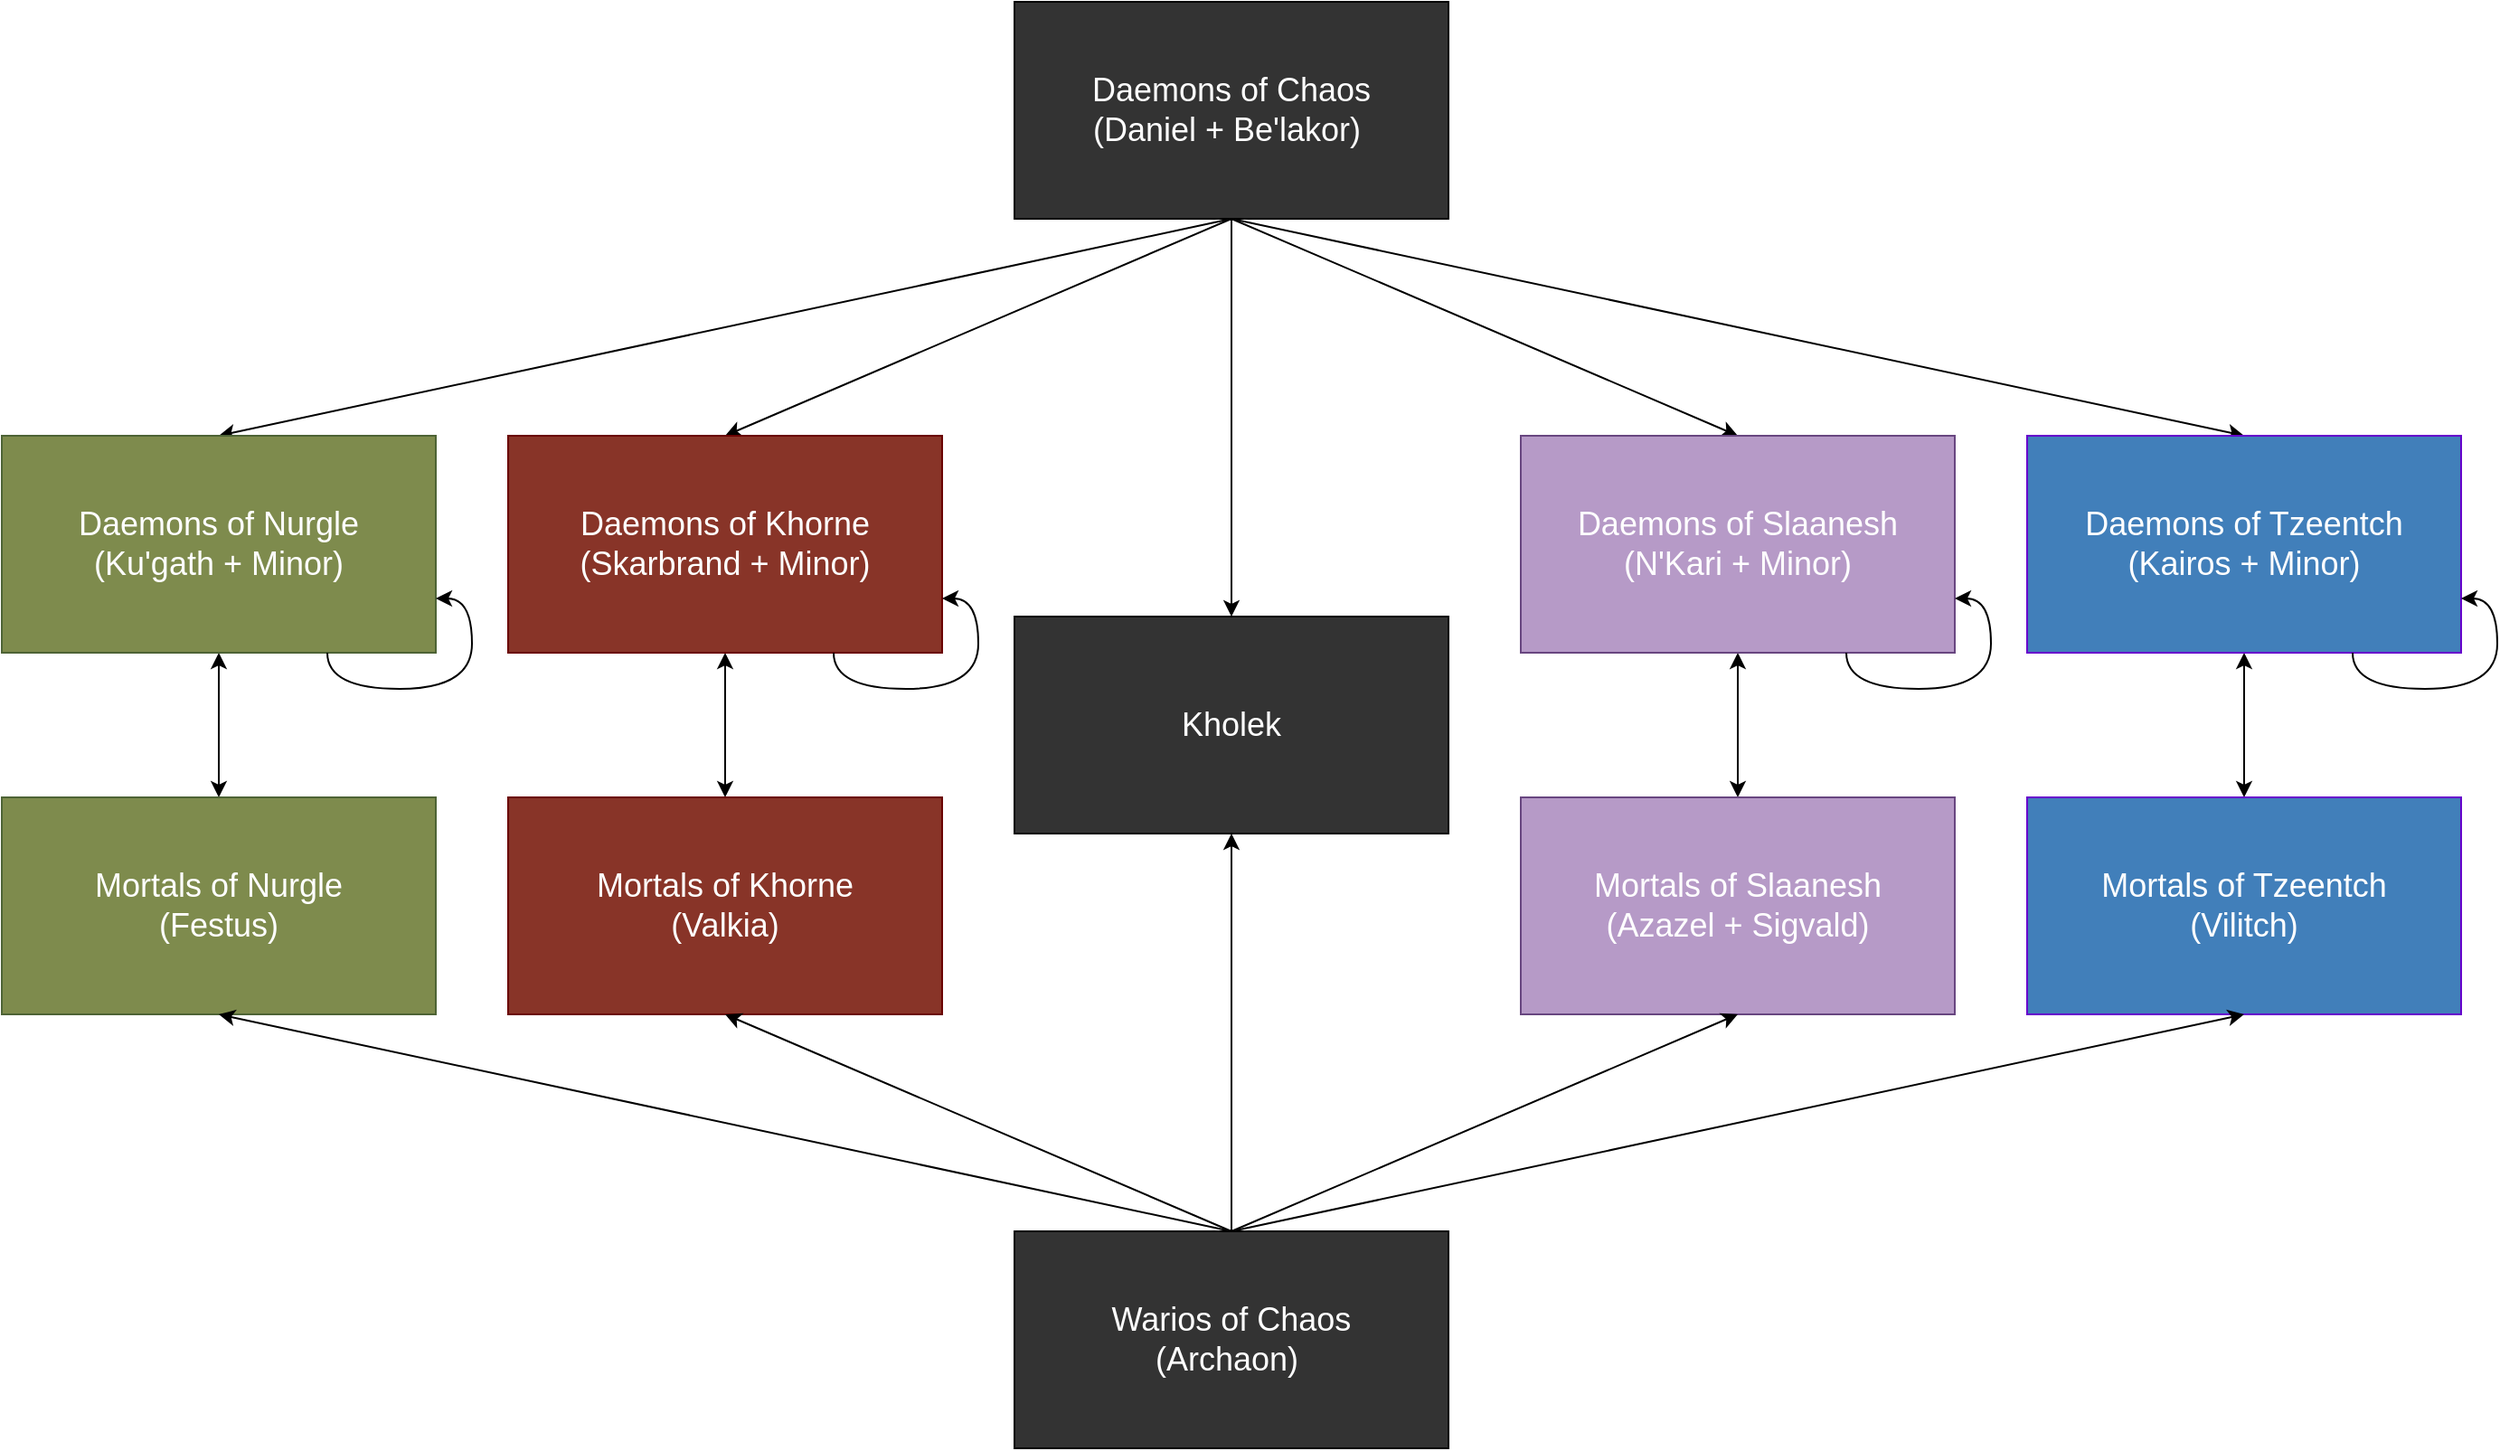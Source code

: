 <mxfile version="20.2.2" type="device"><diagram id="JctVehFRdExAk5i-rkwW" name="Page-1"><mxGraphModel dx="2062" dy="1065" grid="1" gridSize="10" guides="1" tooltips="1" connect="1" arrows="1" fold="1" page="1" pageScale="1" pageWidth="850" pageHeight="1100" math="0" shadow="0"><root><mxCell id="0"/><mxCell id="1" parent="0"/><mxCell id="x9UUl8kFZZM7X3ct3Elm-9" style="edgeStyle=none;rounded=0;orthogonalLoop=1;jettySize=auto;html=1;exitX=0.5;exitY=1;exitDx=0;exitDy=0;entryX=0.5;entryY=0;entryDx=0;entryDy=0;fontSize=18;fontColor=#FFFFFF;" edge="1" parent="1" source="x9UUl8kFZZM7X3ct3Elm-1" target="x9UUl8kFZZM7X3ct3Elm-2"><mxGeometry relative="1" as="geometry"/></mxCell><mxCell id="x9UUl8kFZZM7X3ct3Elm-10" style="edgeStyle=none;rounded=0;orthogonalLoop=1;jettySize=auto;html=1;exitX=0.5;exitY=1;exitDx=0;exitDy=0;entryX=0.5;entryY=0;entryDx=0;entryDy=0;fontSize=18;fontColor=#FFFFFF;" edge="1" parent="1" source="x9UUl8kFZZM7X3ct3Elm-1" target="x9UUl8kFZZM7X3ct3Elm-3"><mxGeometry relative="1" as="geometry"/></mxCell><mxCell id="x9UUl8kFZZM7X3ct3Elm-11" style="edgeStyle=none;rounded=0;orthogonalLoop=1;jettySize=auto;html=1;exitX=0.5;exitY=1;exitDx=0;exitDy=0;entryX=0.5;entryY=0;entryDx=0;entryDy=0;fontSize=18;fontColor=#FFFFFF;" edge="1" parent="1" source="x9UUl8kFZZM7X3ct3Elm-1" target="x9UUl8kFZZM7X3ct3Elm-5"><mxGeometry relative="1" as="geometry"/></mxCell><mxCell id="x9UUl8kFZZM7X3ct3Elm-12" style="edgeStyle=none;rounded=0;orthogonalLoop=1;jettySize=auto;html=1;exitX=0.5;exitY=1;exitDx=0;exitDy=0;entryX=0.5;entryY=0;entryDx=0;entryDy=0;fontSize=18;fontColor=#FFFFFF;" edge="1" parent="1" source="x9UUl8kFZZM7X3ct3Elm-1" target="x9UUl8kFZZM7X3ct3Elm-6"><mxGeometry relative="1" as="geometry"/></mxCell><mxCell id="x9UUl8kFZZM7X3ct3Elm-32" style="edgeStyle=none;rounded=0;orthogonalLoop=1;jettySize=auto;html=1;exitX=0.5;exitY=1;exitDx=0;exitDy=0;entryX=0.5;entryY=0;entryDx=0;entryDy=0;fontSize=18;fontColor=#FFFFFF;" edge="1" parent="1" source="x9UUl8kFZZM7X3ct3Elm-1" target="x9UUl8kFZZM7X3ct3Elm-24"><mxGeometry relative="1" as="geometry"/></mxCell><mxCell id="x9UUl8kFZZM7X3ct3Elm-1" value="&lt;font style=&quot;font-size: 18px;&quot; color=&quot;#ffffff&quot;&gt;Daemons of Chaos&lt;br&gt;(Daniel + Be'lakor)&amp;nbsp;&lt;br&gt;&lt;/font&gt;" style="rounded=0;whiteSpace=wrap;html=1;fillColor=#333333;" vertex="1" parent="1"><mxGeometry x="600" y="120" width="240" height="120" as="geometry"/></mxCell><mxCell id="x9UUl8kFZZM7X3ct3Elm-28" style="edgeStyle=none;rounded=0;orthogonalLoop=1;jettySize=auto;html=1;exitX=0.5;exitY=1;exitDx=0;exitDy=0;fontSize=18;fontColor=#FFFFFF;startArrow=classic;startFill=1;" edge="1" parent="1" source="x9UUl8kFZZM7X3ct3Elm-2" target="x9UUl8kFZZM7X3ct3Elm-20"><mxGeometry relative="1" as="geometry"/></mxCell><mxCell id="x9UUl8kFZZM7X3ct3Elm-2" value="&lt;font color=&quot;#ffffff&quot; style=&quot;&quot;&gt;&lt;span style=&quot;font-size: 18px;&quot;&gt;Daemons of Nurgle&lt;/span&gt;&lt;br&gt;&lt;span style=&quot;font-size: 18px;&quot;&gt;(Ku'gath + Minor&lt;/span&gt;&lt;span style=&quot;font-size: 18px;&quot;&gt;)&lt;/span&gt;&lt;br&gt;&lt;/font&gt;" style="rounded=0;whiteSpace=wrap;html=1;fillColor=#7E8B4D;strokeColor=#4D6335;" vertex="1" parent="1"><mxGeometry x="40" y="360" width="240" height="120" as="geometry"/></mxCell><mxCell id="x9UUl8kFZZM7X3ct3Elm-29" style="edgeStyle=none;rounded=0;orthogonalLoop=1;jettySize=auto;html=1;exitX=0.5;exitY=1;exitDx=0;exitDy=0;entryX=0.5;entryY=0;entryDx=0;entryDy=0;fontSize=18;fontColor=#FFFFFF;startArrow=classic;startFill=1;" edge="1" parent="1" source="x9UUl8kFZZM7X3ct3Elm-3" target="x9UUl8kFZZM7X3ct3Elm-21"><mxGeometry relative="1" as="geometry"/></mxCell><mxCell id="x9UUl8kFZZM7X3ct3Elm-3" value="&lt;font color=&quot;#ffffff&quot; style=&quot;&quot;&gt;&lt;span style=&quot;font-size: 18px;&quot;&gt;Daemons of Khorne&lt;/span&gt;&lt;br&gt;&lt;span style=&quot;font-size: 18px;&quot;&gt;(Skarbrand&amp;nbsp;+ Minor)&lt;/span&gt;&lt;br&gt;&lt;/font&gt;" style="rounded=0;whiteSpace=wrap;html=1;strokeColor=#6a0001;fillColor=#883428;" vertex="1" parent="1"><mxGeometry x="320" y="360" width="240" height="120" as="geometry"/></mxCell><mxCell id="x9UUl8kFZZM7X3ct3Elm-30" style="edgeStyle=none;rounded=0;orthogonalLoop=1;jettySize=auto;html=1;exitX=0.5;exitY=1;exitDx=0;exitDy=0;entryX=0.5;entryY=0;entryDx=0;entryDy=0;fontSize=18;fontColor=#FFFFFF;endArrow=classic;endFill=1;startArrow=classic;startFill=1;" edge="1" parent="1" source="x9UUl8kFZZM7X3ct3Elm-5" target="x9UUl8kFZZM7X3ct3Elm-22"><mxGeometry relative="1" as="geometry"/></mxCell><mxCell id="x9UUl8kFZZM7X3ct3Elm-5" value="&lt;font color=&quot;#ffffff&quot; style=&quot;font-size: 18px;&quot;&gt;Daemons of Slaanesh&lt;br&gt;&lt;/font&gt;&lt;span style=&quot;color: rgb(255, 255, 255); font-size: 18px;&quot;&gt;(N'Kari + Minor&lt;/span&gt;&lt;span style=&quot;color: rgb(255, 255, 255); font-size: 18px;&quot;&gt;)&lt;/span&gt;&lt;font color=&quot;#ffffff&quot; style=&quot;font-size: 18px;&quot;&gt;&lt;br&gt;&lt;/font&gt;" style="rounded=0;whiteSpace=wrap;html=1;fillColor=#B69AC7;strokeColor=#684680;" vertex="1" parent="1"><mxGeometry x="880" y="360" width="240" height="120" as="geometry"/></mxCell><mxCell id="x9UUl8kFZZM7X3ct3Elm-31" style="edgeStyle=none;rounded=0;orthogonalLoop=1;jettySize=auto;html=1;exitX=0.5;exitY=1;exitDx=0;exitDy=0;entryX=0.5;entryY=0;entryDx=0;entryDy=0;fontSize=18;fontColor=#FFFFFF;startArrow=classic;startFill=1;" edge="1" parent="1" source="x9UUl8kFZZM7X3ct3Elm-6" target="x9UUl8kFZZM7X3ct3Elm-23"><mxGeometry relative="1" as="geometry"/></mxCell><mxCell id="x9UUl8kFZZM7X3ct3Elm-6" value="&lt;font color=&quot;#ffffff&quot; style=&quot;font-size: 18px;&quot;&gt;Daemons of Tzeentch&lt;br&gt;&lt;/font&gt;&lt;span style=&quot;color: rgb(255, 255, 255); font-size: 18px;&quot;&gt;(Kairos + Minor&lt;/span&gt;&lt;span style=&quot;color: rgb(255, 255, 255); font-size: 18px;&quot;&gt;)&lt;/span&gt;&lt;font color=&quot;#ffffff&quot; style=&quot;font-size: 18px;&quot;&gt;&lt;br&gt;&lt;/font&gt;" style="rounded=0;whiteSpace=wrap;html=1;fillColor=#417FBA;strokeColor=#6600CC;" vertex="1" parent="1"><mxGeometry x="1160" y="360" width="240" height="120" as="geometry"/></mxCell><mxCell id="x9UUl8kFZZM7X3ct3Elm-13" style="edgeStyle=orthogonalEdgeStyle;curved=1;rounded=0;orthogonalLoop=1;jettySize=auto;html=1;exitX=0.75;exitY=1;exitDx=0;exitDy=0;entryX=1;entryY=0.75;entryDx=0;entryDy=0;fontSize=18;fontColor=#FFFFFF;" edge="1" parent="1" source="x9UUl8kFZZM7X3ct3Elm-2" target="x9UUl8kFZZM7X3ct3Elm-2"><mxGeometry relative="1" as="geometry"/></mxCell><mxCell id="x9UUl8kFZZM7X3ct3Elm-15" style="edgeStyle=orthogonalEdgeStyle;curved=1;rounded=0;orthogonalLoop=1;jettySize=auto;html=1;exitX=0.75;exitY=1;exitDx=0;exitDy=0;entryX=1;entryY=0.75;entryDx=0;entryDy=0;fontSize=18;fontColor=#FFFFFF;" edge="1" parent="1" source="x9UUl8kFZZM7X3ct3Elm-3" target="x9UUl8kFZZM7X3ct3Elm-3"><mxGeometry relative="1" as="geometry"/></mxCell><mxCell id="x9UUl8kFZZM7X3ct3Elm-17" style="edgeStyle=orthogonalEdgeStyle;curved=1;rounded=0;orthogonalLoop=1;jettySize=auto;html=1;exitX=0.75;exitY=1;exitDx=0;exitDy=0;entryX=1;entryY=0.75;entryDx=0;entryDy=0;fontSize=18;fontColor=#FFFFFF;" edge="1" parent="1" source="x9UUl8kFZZM7X3ct3Elm-5" target="x9UUl8kFZZM7X3ct3Elm-5"><mxGeometry relative="1" as="geometry"/></mxCell><mxCell id="x9UUl8kFZZM7X3ct3Elm-18" style="edgeStyle=orthogonalEdgeStyle;curved=1;rounded=0;orthogonalLoop=1;jettySize=auto;html=1;exitX=0.75;exitY=1;exitDx=0;exitDy=0;entryX=1;entryY=0.75;entryDx=0;entryDy=0;fontSize=18;fontColor=#FFFFFF;" edge="1" parent="1" source="x9UUl8kFZZM7X3ct3Elm-6" target="x9UUl8kFZZM7X3ct3Elm-6"><mxGeometry relative="1" as="geometry"/></mxCell><mxCell id="x9UUl8kFZZM7X3ct3Elm-20" value="&lt;font color=&quot;#ffffff&quot; style=&quot;&quot;&gt;&lt;span style=&quot;font-size: 18px;&quot;&gt;Mortals of Nurgle&lt;/span&gt;&lt;br&gt;&lt;span style=&quot;font-size: 18px;&quot;&gt;(Festus&lt;/span&gt;&lt;span style=&quot;font-size: 18px;&quot;&gt;)&lt;/span&gt;&lt;br&gt;&lt;/font&gt;" style="rounded=0;whiteSpace=wrap;html=1;fillColor=#7E8B4D;strokeColor=#4D6335;" vertex="1" parent="1"><mxGeometry x="40" y="560" width="240" height="120" as="geometry"/></mxCell><mxCell id="x9UUl8kFZZM7X3ct3Elm-21" value="&lt;span style=&quot;color: rgb(255, 255, 255); font-size: 18px;&quot;&gt;Mortals&amp;nbsp;&lt;/span&gt;&lt;font color=&quot;#ffffff&quot; style=&quot;&quot;&gt;&lt;span style=&quot;font-size: 18px;&quot;&gt;of Khorne&lt;/span&gt;&lt;br&gt;&lt;span style=&quot;font-size: 18px;&quot;&gt;(Valkia)&lt;/span&gt;&lt;br&gt;&lt;/font&gt;" style="rounded=0;whiteSpace=wrap;html=1;strokeColor=#6a0001;fillColor=#883428;" vertex="1" parent="1"><mxGeometry x="320" y="560" width="240" height="120" as="geometry"/></mxCell><mxCell id="x9UUl8kFZZM7X3ct3Elm-22" value="&lt;span style=&quot;color: rgb(255, 255, 255); font-size: 18px;&quot;&gt;Mortals&amp;nbsp;&lt;/span&gt;&lt;font color=&quot;#ffffff&quot; style=&quot;font-size: 18px;&quot;&gt;of Slaanesh&lt;br&gt;&lt;/font&gt;&lt;span style=&quot;color: rgb(255, 255, 255); font-size: 18px;&quot;&gt;(Azazel + Sigvald&lt;/span&gt;&lt;span style=&quot;color: rgb(255, 255, 255); font-size: 18px;&quot;&gt;)&lt;/span&gt;&lt;font color=&quot;#ffffff&quot; style=&quot;font-size: 18px;&quot;&gt;&lt;br&gt;&lt;/font&gt;" style="rounded=0;whiteSpace=wrap;html=1;fillColor=#B69AC7;strokeColor=#684680;" vertex="1" parent="1"><mxGeometry x="880" y="560" width="240" height="120" as="geometry"/></mxCell><mxCell id="x9UUl8kFZZM7X3ct3Elm-23" value="&lt;span style=&quot;color: rgb(255, 255, 255); font-size: 18px;&quot;&gt;Mortals&amp;nbsp;&lt;/span&gt;&lt;font color=&quot;#ffffff&quot; style=&quot;font-size: 18px;&quot;&gt;of Tzeentch&lt;br&gt;&lt;/font&gt;&lt;span style=&quot;color: rgb(255, 255, 255); font-size: 18px;&quot;&gt;(Vilitch&lt;/span&gt;&lt;span style=&quot;color: rgb(255, 255, 255); font-size: 18px;&quot;&gt;)&lt;/span&gt;&lt;font color=&quot;#ffffff&quot; style=&quot;font-size: 18px;&quot;&gt;&lt;br&gt;&lt;/font&gt;" style="rounded=0;whiteSpace=wrap;html=1;fillColor=#417FBA;strokeColor=#6600CC;" vertex="1" parent="1"><mxGeometry x="1160" y="560" width="240" height="120" as="geometry"/></mxCell><mxCell id="x9UUl8kFZZM7X3ct3Elm-24" value="&lt;font style=&quot;font-size: 18px;&quot; color=&quot;#ffffff&quot;&gt;Kholek&lt;br&gt;&lt;/font&gt;" style="rounded=0;whiteSpace=wrap;html=1;fillColor=#333333;" vertex="1" parent="1"><mxGeometry x="600" y="460" width="240" height="120" as="geometry"/></mxCell><mxCell id="x9UUl8kFZZM7X3ct3Elm-33" style="edgeStyle=none;rounded=0;orthogonalLoop=1;jettySize=auto;html=1;exitX=0.5;exitY=0;exitDx=0;exitDy=0;fontSize=18;fontColor=#FFFFFF;" edge="1" parent="1" source="x9UUl8kFZZM7X3ct3Elm-26" target="x9UUl8kFZZM7X3ct3Elm-24"><mxGeometry relative="1" as="geometry"/></mxCell><mxCell id="x9UUl8kFZZM7X3ct3Elm-34" style="edgeStyle=none;rounded=0;orthogonalLoop=1;jettySize=auto;html=1;exitX=0.5;exitY=0;exitDx=0;exitDy=0;entryX=0.5;entryY=1;entryDx=0;entryDy=0;fontSize=18;fontColor=#FFFFFF;" edge="1" parent="1" source="x9UUl8kFZZM7X3ct3Elm-26" target="x9UUl8kFZZM7X3ct3Elm-20"><mxGeometry relative="1" as="geometry"/></mxCell><mxCell id="x9UUl8kFZZM7X3ct3Elm-35" style="edgeStyle=none;rounded=0;orthogonalLoop=1;jettySize=auto;html=1;exitX=0.5;exitY=0;exitDx=0;exitDy=0;entryX=0.5;entryY=1;entryDx=0;entryDy=0;fontSize=18;fontColor=#FFFFFF;" edge="1" parent="1" source="x9UUl8kFZZM7X3ct3Elm-26" target="x9UUl8kFZZM7X3ct3Elm-21"><mxGeometry relative="1" as="geometry"/></mxCell><mxCell id="x9UUl8kFZZM7X3ct3Elm-36" style="edgeStyle=none;rounded=0;orthogonalLoop=1;jettySize=auto;html=1;exitX=0.5;exitY=0;exitDx=0;exitDy=0;entryX=0.5;entryY=1;entryDx=0;entryDy=0;fontSize=18;fontColor=#FFFFFF;" edge="1" parent="1" source="x9UUl8kFZZM7X3ct3Elm-26" target="x9UUl8kFZZM7X3ct3Elm-22"><mxGeometry relative="1" as="geometry"/></mxCell><mxCell id="x9UUl8kFZZM7X3ct3Elm-37" style="edgeStyle=none;rounded=0;orthogonalLoop=1;jettySize=auto;html=1;exitX=0.5;exitY=0;exitDx=0;exitDy=0;entryX=0.5;entryY=1;entryDx=0;entryDy=0;fontSize=18;fontColor=#FFFFFF;" edge="1" parent="1" source="x9UUl8kFZZM7X3ct3Elm-26" target="x9UUl8kFZZM7X3ct3Elm-23"><mxGeometry relative="1" as="geometry"/></mxCell><mxCell id="x9UUl8kFZZM7X3ct3Elm-26" value="&lt;font style=&quot;font-size: 18px;&quot; color=&quot;#ffffff&quot;&gt;Warios of Chaos&lt;br&gt;(Archaon)&amp;nbsp;&lt;br&gt;&lt;/font&gt;" style="rounded=0;whiteSpace=wrap;html=1;fillColor=#333333;" vertex="1" parent="1"><mxGeometry x="600" y="800" width="240" height="120" as="geometry"/></mxCell></root></mxGraphModel></diagram></mxfile>